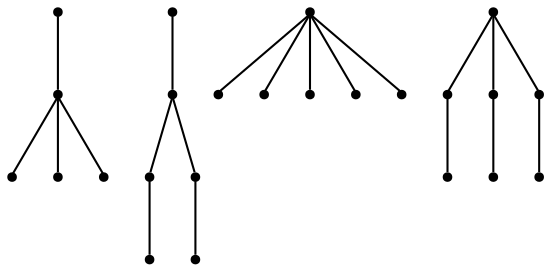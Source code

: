 graph {
  node [shape=point,comment="{\"directed\":false,\"doi\":\"10.1007/978-3-662-45803-7_22\",\"figure\":\"4\"}"]

  v0 [pos="1730.309954633232,2495.5855066647464"]
  v1 [pos="1663.595190187349,2495.5855066647464"]
  v2 [pos="1663.5951901873489,2562.287103254047"]
  v3 [pos="1596.8804257414656,2495.5855066647464"]
  v4 [pos="1663.5951901873489,2628.9886998433476"]
  v5 [pos="1463.4508968496993,2495.5855066647464"]
  v6 [pos="1463.4508968496993,2428.8839100754462"]
  v7 [pos="1430.093514626758,2562.287103254047"]
  v8 [pos="1396.736132403816,2495.5855066647464"]
  v9 [pos="1430.093514626758,2628.9886998433476"]
  v10 [pos="1396.736132403816,2428.8839100754462"]
  v11 [pos="1263.30660351205,2562.287103254047"]
  v12 [pos="1196.5918390661668,2562.287103254047"]
  v13 [pos="1129.8770746202836,2562.287103254047"]
  v14 [pos="1129.8770746202836,2628.9886998433476"]
  v15 [pos="1063.1622783623218,2562.287103254047"]
  v16 [pos="996.4475139164387,2562.287103254047"]
  v17 [pos="863.0179850246723,2562.287103254047"]
  v18 [pos="863.0179850246723,2495.5855066647464"]
  v19 [pos="796.3032205787891,2562.287103254047"]
  v20 [pos="796.3032205787891,2495.5855066647464"]
  v21 [pos="796.3032205787891,2628.9886998433476"]
  v22 [pos="729.588456132906,2562.287103254047"]
  v23 [pos="729.588456132906,2495.5855066647464"]

  v22 -- v23 [id="-2",pos="729.588456132906,2562.287103254047 729.588456132906,2495.5855066647464 729.588456132906,2495.5855066647464 729.588456132906,2495.5855066647464"]
  v21 -- v17 [id="-3",pos="796.3032205787891,2628.9886998433476 863.0179850246723,2562.287103254047 863.0179850246723,2562.287103254047 863.0179850246723,2562.287103254047"]
  v21 -- v22 [id="-4",pos="796.3032205787891,2628.9886998433476 729.588456132906,2562.287103254047 729.588456132906,2562.287103254047 729.588456132906,2562.287103254047"]
  v21 -- v19 [id="-5",pos="796.3032205787891,2628.9886998433476 796.3032205787891,2562.287103254047 796.3032205787891,2562.287103254047 796.3032205787891,2562.287103254047"]
  v19 -- v20 [id="-7",pos="796.3032205787891,2562.287103254047 796.3032205787891,2495.5855066647464 796.3032205787891,2495.5855066647464 796.3032205787891,2495.5855066647464"]
  v17 -- v18 [id="-8",pos="863.0179850246723,2562.287103254047 863.0179850246723,2495.5855066647464 863.0179850246723,2495.5855066647464 863.0179850246723,2495.5855066647464"]
  v14 -- v16 [id="-15",pos="1129.8770746202836,2628.9886998433476 996.4475139164387,2562.287103254047 996.4475139164387,2562.287103254047 996.4475139164387,2562.287103254047"]
  v14 -- v13 [id="-16",pos="1129.8770746202836,2628.9886998433476 1129.8770746202836,2562.287103254047 1129.8770746202836,2562.287103254047 1129.8770746202836,2562.287103254047"]
  v14 -- v15 [id="-18",pos="1129.8770746202836,2628.9886998433476 1063.1622783623218,2562.287103254047 1063.1622783623218,2562.287103254047 1063.1622783623218,2562.287103254047"]
  v14 -- v12 [id="-19",pos="1129.8770746202836,2628.9886998433476 1196.5918390661668,2562.287103254047 1196.5918390661668,2562.287103254047 1196.5918390661668,2562.287103254047"]
  v14 -- v11 [id="-20",pos="1129.8770746202836,2628.9886998433476 1263.30660351205,2562.287103254047 1263.30660351205,2562.287103254047 1263.30660351205,2562.287103254047"]
  v8 -- v10 [id="-30",pos="1396.736132403816,2495.5855066647464 1396.736132403816,2428.8839100754462 1396.736132403816,2428.8839100754462 1396.736132403816,2428.8839100754462"]
  v9 -- v7 [id="-31",pos="1430.093514626758,2628.9886998433476 1430.093514626758,2562.287103254047 1430.093514626758,2562.287103254047 1430.093514626758,2562.287103254047"]
  v7 -- v8 [id="-32",pos="1430.093514626758,2562.287103254047 1396.736132403816,2495.5855066647464 1396.736132403816,2495.5855066647464 1396.736132403816,2495.5855066647464"]
  v7 -- v5 [id="-33",pos="1430.093514626758,2562.287103254047 1463.4508968496993,2495.5855066647464 1463.4508968496993,2495.5855066647464 1463.4508968496993,2495.5855066647464"]
  v5 -- v6 [id="-34",pos="1463.4508968496993,2495.5855066647464 1463.4508968496993,2428.8839100754462 1463.4508968496993,2428.8839100754462 1463.4508968496993,2428.8839100754462"]
  v4 -- v2 [id="-38",pos="1663.5951901873489,2628.9886998433476 1663.5951901873489,2562.287103254047 1663.5951901873489,2562.287103254047 1663.5951901873489,2562.287103254047"]
  v2 -- v3 [id="-40",pos="1663.5951901873489,2562.287103254047 1596.8804257414656,2495.5855066647464 1596.8804257414656,2495.5855066647464 1596.8804257414656,2495.5855066647464"]
  v2 -- v1 [id="-41",pos="1663.5951901873489,2562.287103254047 1663.595190187349,2495.5855066647464 1663.595190187349,2495.5855066647464 1663.595190187349,2495.5855066647464"]
  v2 -- v0 [id="-42",pos="1663.5951901873489,2562.287103254047 1730.309954633232,2495.5855066647464 1730.309954633232,2495.5855066647464 1730.309954633232,2495.5855066647464"]
}